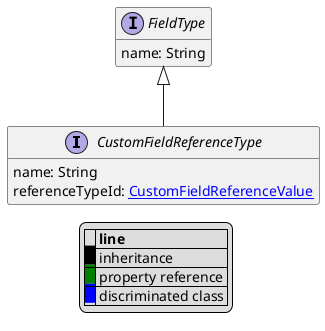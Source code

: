 @startuml

hide empty fields
hide empty methods
legend
|= |= line |
|<back:black>   </back>| inheritance |
|<back:green>   </back>| property reference |
|<back:blue>   </back>| discriminated class |
endlegend
interface CustomFieldReferenceType [[CustomFieldReferenceType.svg]] extends FieldType {
    name: String
    referenceTypeId: [[CustomFieldReferenceValue.svg CustomFieldReferenceValue]]
}
interface FieldType [[FieldType.svg]]  {
    name: String
}





@enduml
